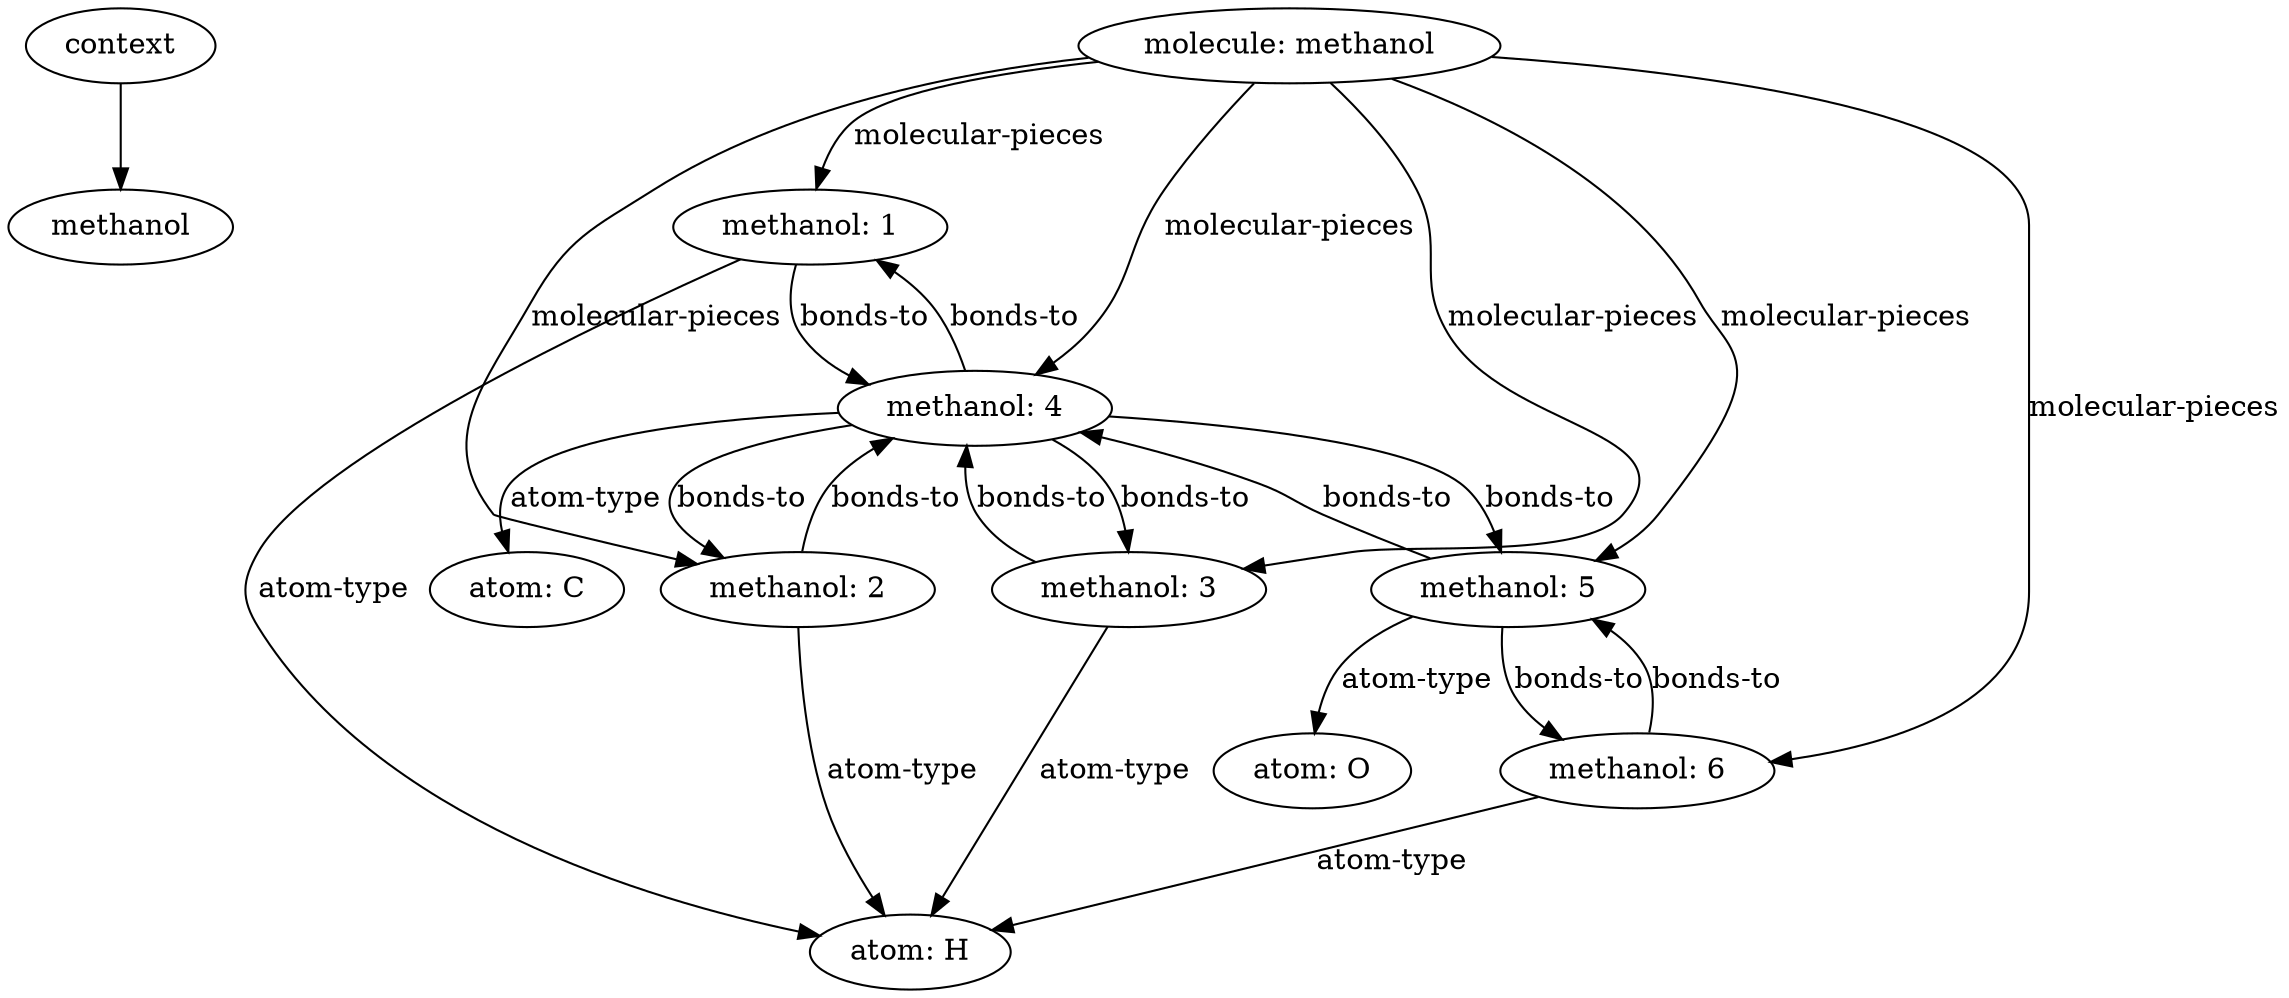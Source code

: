digraph g {
"context" -> "methanol"
"molecule: methanol" -> "methanol: 1" [label="molecular-pieces",arrowhead=normal]
"molecule: methanol" -> "methanol: 2" [label="molecular-pieces",arrowhead=normal]
"molecule: methanol" -> "methanol: 3" [label="molecular-pieces",arrowhead=normal]
"molecule: methanol" -> "methanol: 4" [label="molecular-pieces",arrowhead=normal]
"molecule: methanol" -> "methanol: 5" [label="molecular-pieces",arrowhead=normal]
"molecule: methanol" -> "methanol: 6" [label="molecular-pieces",arrowhead=normal]
"methanol: 1" -> "atom: H" [label="atom-type",arrowhead=normal]
"methanol: 1" -> "methanol: 4" [label="bonds-to",arrowhead=normal]
"methanol: 2" -> "atom: H" [label="atom-type",arrowhead=normal]
"methanol: 2" -> "methanol: 4" [label="bonds-to",arrowhead=normal]
"methanol: 3" -> "atom: H" [label="atom-type",arrowhead=normal]
"methanol: 3" -> "methanol: 4" [label="bonds-to",arrowhead=normal]
"methanol: 4" -> "atom: C" [label="atom-type",arrowhead=normal]
"methanol: 4" -> "methanol: 1" [label="bonds-to",arrowhead=normal]
"methanol: 4" -> "methanol: 2" [label="bonds-to",arrowhead=normal]
"methanol: 4" -> "methanol: 3" [label="bonds-to",arrowhead=normal]
"methanol: 4" -> "methanol: 5" [label="bonds-to",arrowhead=normal]
"methanol: 5" -> "atom: O" [label="atom-type",arrowhead=normal]
"methanol: 5" -> "methanol: 4" [label="bonds-to",arrowhead=normal]
"methanol: 5" -> "methanol: 6" [label="bonds-to",arrowhead=normal]
"methanol: 6" -> "atom: H" [label="atom-type",arrowhead=normal]
"methanol: 6" -> "methanol: 5" [label="bonds-to",arrowhead=normal]
}
